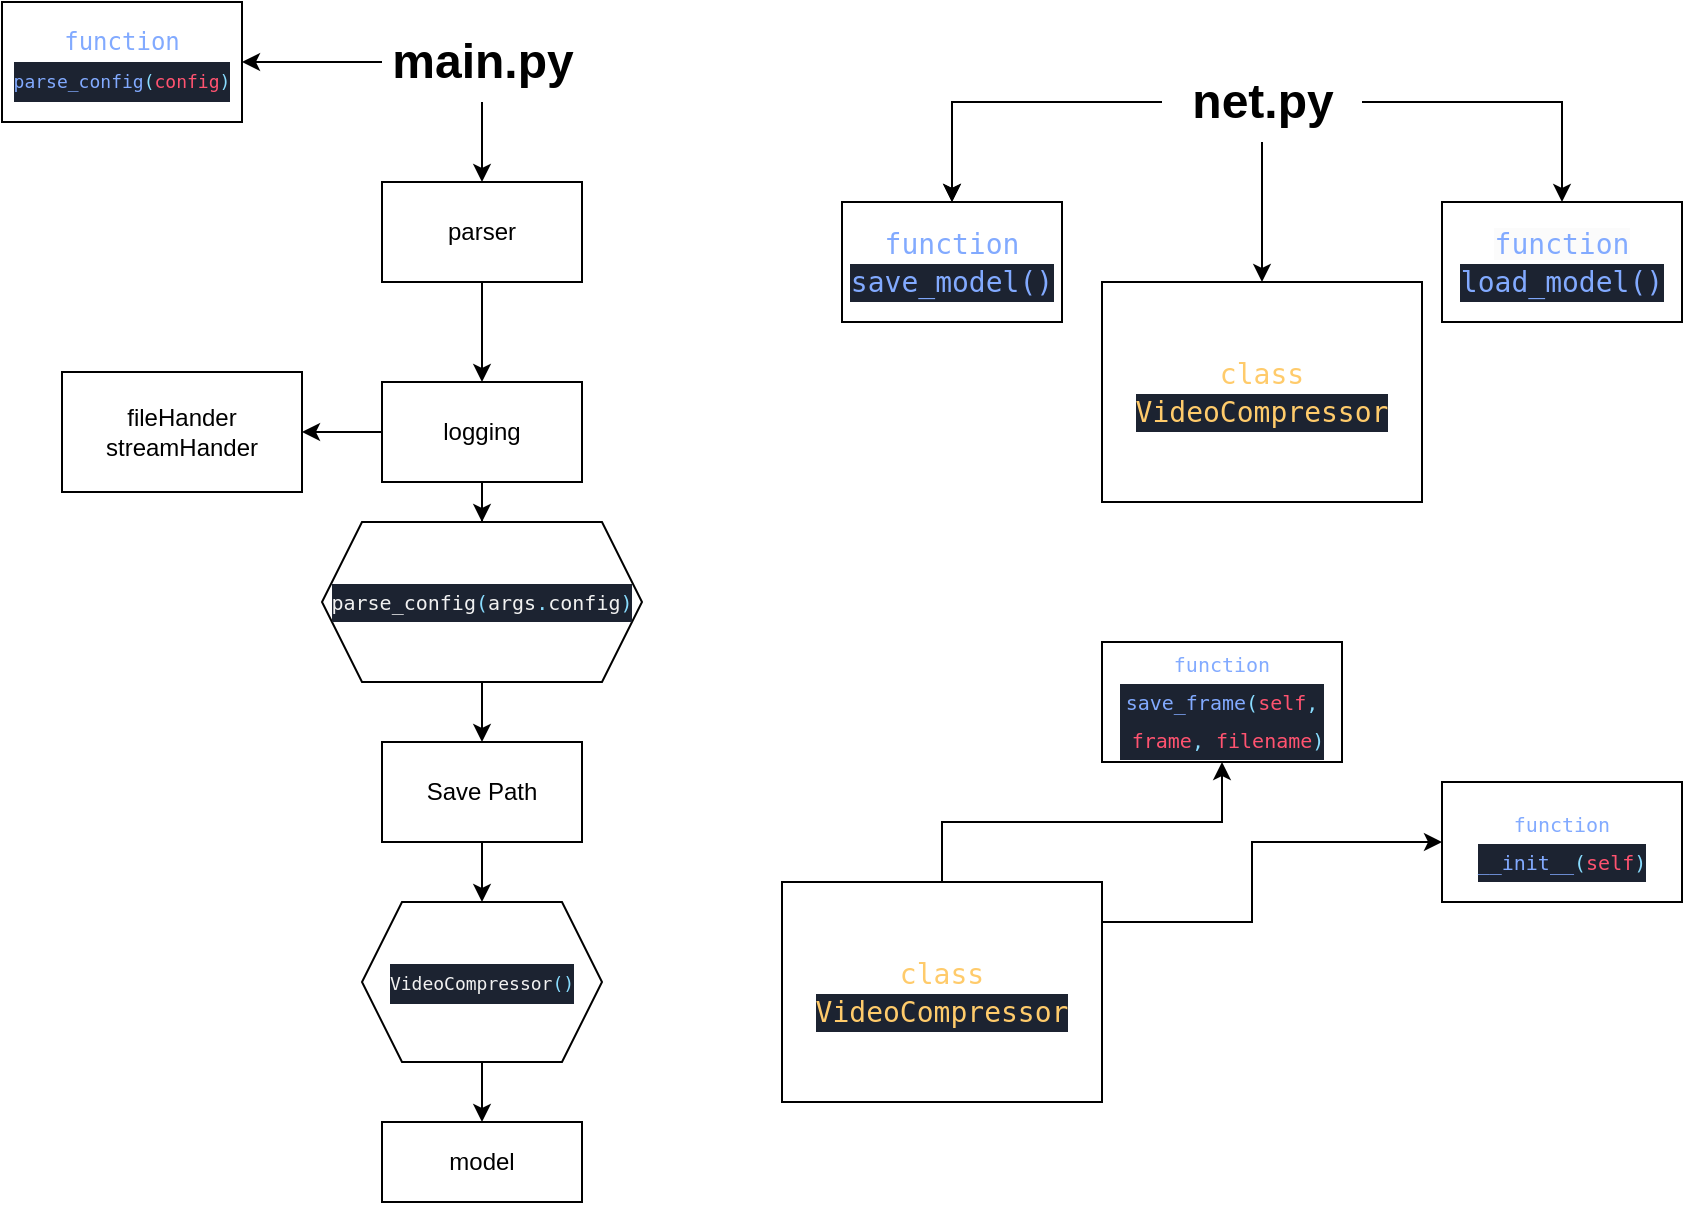 <mxfile version="25.0.1">
  <diagram name="第 1 页" id="HpsvsUy3XgbSGNTfzFCB">
    <mxGraphModel dx="1478" dy="1544" grid="1" gridSize="10" guides="1" tooltips="1" connect="1" arrows="1" fold="1" page="1" pageScale="1" pageWidth="827" pageHeight="1169" math="0" shadow="0">
      <root>
        <mxCell id="0" />
        <mxCell id="1" parent="0" />
        <mxCell id="RNrHDuI6F-FysctBrL8V-6" value="" style="edgeStyle=orthogonalEdgeStyle;rounded=0;orthogonalLoop=1;jettySize=auto;html=1;" parent="1" source="RNrHDuI6F-FysctBrL8V-4" target="RNrHDuI6F-FysctBrL8V-5" edge="1">
          <mxGeometry relative="1" as="geometry" />
        </mxCell>
        <mxCell id="RNrHDuI6F-FysctBrL8V-4" value="parser" style="rounded=0;whiteSpace=wrap;html=1;" parent="1" vertex="1">
          <mxGeometry x="100" y="60" width="100" height="50" as="geometry" />
        </mxCell>
        <mxCell id="RNrHDuI6F-FysctBrL8V-8" value="" style="edgeStyle=orthogonalEdgeStyle;rounded=0;orthogonalLoop=1;jettySize=auto;html=1;" parent="1" source="RNrHDuI6F-FysctBrL8V-5" target="RNrHDuI6F-FysctBrL8V-7" edge="1">
          <mxGeometry relative="1" as="geometry" />
        </mxCell>
        <mxCell id="HRzx6jAXvU5smbXzW3e8-7" style="edgeStyle=orthogonalEdgeStyle;rounded=0;orthogonalLoop=1;jettySize=auto;html=1;entryX=0.5;entryY=0;entryDx=0;entryDy=0;" parent="1" source="RNrHDuI6F-FysctBrL8V-5" target="HRzx6jAXvU5smbXzW3e8-5" edge="1">
          <mxGeometry relative="1" as="geometry" />
        </mxCell>
        <mxCell id="RNrHDuI6F-FysctBrL8V-5" value="logging" style="rounded=0;whiteSpace=wrap;html=1;" parent="1" vertex="1">
          <mxGeometry x="100" y="160" width="100" height="50" as="geometry" />
        </mxCell>
        <mxCell id="RNrHDuI6F-FysctBrL8V-7" value="fileHander&lt;div&gt;streamHander&lt;/div&gt;" style="whiteSpace=wrap;html=1;rounded=0;" parent="1" vertex="1">
          <mxGeometry x="-60" y="155" width="120" height="60" as="geometry" />
        </mxCell>
        <mxCell id="RNrHDuI6F-FysctBrL8V-16" value="" style="edgeStyle=orthogonalEdgeStyle;rounded=0;orthogonalLoop=1;jettySize=auto;html=1;" parent="1" source="RNrHDuI6F-FysctBrL8V-9" target="RNrHDuI6F-FysctBrL8V-15" edge="1">
          <mxGeometry relative="1" as="geometry" />
        </mxCell>
        <mxCell id="RNrHDuI6F-FysctBrL8V-9" value="Save Path" style="rounded=0;whiteSpace=wrap;html=1;" parent="1" vertex="1">
          <mxGeometry x="100" y="340" width="100" height="50" as="geometry" />
        </mxCell>
        <mxCell id="RNrHDuI6F-FysctBrL8V-18" value="" style="edgeStyle=orthogonalEdgeStyle;rounded=0;orthogonalLoop=1;jettySize=auto;html=1;" parent="1" source="RNrHDuI6F-FysctBrL8V-15" target="RNrHDuI6F-FysctBrL8V-17" edge="1">
          <mxGeometry relative="1" as="geometry" />
        </mxCell>
        <mxCell id="RNrHDuI6F-FysctBrL8V-15" value="&lt;div style=&quot;color: rgb(241, 241, 241); background-color: rgb(28, 35, 49); font-family: &amp;quot;Fira Code&amp;quot;, &amp;quot;Droid Sans Mono&amp;quot;, &amp;quot;monospace&amp;quot;, monospace; line-height: 19px; white-space: pre;&quot;&gt;&lt;font style=&quot;font-size: 9px;&quot;&gt;VideoCompressor&lt;span style=&quot;color: rgb(137, 221, 255);&quot;&gt;()&lt;/span&gt;&lt;/font&gt;&lt;/div&gt;" style="shape=hexagon;perimeter=hexagonPerimeter2;whiteSpace=wrap;html=1;fixedSize=1;rounded=0;" parent="1" vertex="1">
          <mxGeometry x="90" y="420" width="120" height="80" as="geometry" />
        </mxCell>
        <mxCell id="RNrHDuI6F-FysctBrL8V-17" value="model" style="whiteSpace=wrap;html=1;rounded=0;" parent="1" vertex="1">
          <mxGeometry x="100" y="530" width="100" height="40" as="geometry" />
        </mxCell>
        <mxCell id="RNrHDuI6F-FysctBrL8V-24" value="" style="edgeStyle=orthogonalEdgeStyle;rounded=0;orthogonalLoop=1;jettySize=auto;html=1;" parent="1" source="RNrHDuI6F-FysctBrL8V-19" target="RNrHDuI6F-FysctBrL8V-4" edge="1">
          <mxGeometry relative="1" as="geometry" />
        </mxCell>
        <mxCell id="HRzx6jAXvU5smbXzW3e8-10" value="" style="edgeStyle=orthogonalEdgeStyle;rounded=0;orthogonalLoop=1;jettySize=auto;html=1;" parent="1" source="RNrHDuI6F-FysctBrL8V-19" target="HRzx6jAXvU5smbXzW3e8-9" edge="1">
          <mxGeometry relative="1" as="geometry" />
        </mxCell>
        <mxCell id="RNrHDuI6F-FysctBrL8V-19" value="main.py" style="text;strokeColor=none;fillColor=none;html=1;fontSize=24;fontStyle=1;verticalAlign=middle;align=center;" parent="1" vertex="1">
          <mxGeometry x="100" y="-20" width="100" height="40" as="geometry" />
        </mxCell>
        <mxCell id="RNrHDuI6F-FysctBrL8V-23" value="" style="edgeStyle=orthogonalEdgeStyle;rounded=0;orthogonalLoop=1;jettySize=auto;html=1;" parent="1" source="RNrHDuI6F-FysctBrL8V-21" target="RNrHDuI6F-FysctBrL8V-22" edge="1">
          <mxGeometry relative="1" as="geometry" />
        </mxCell>
        <mxCell id="RNrHDuI6F-FysctBrL8V-26" value="" style="edgeStyle=orthogonalEdgeStyle;rounded=0;orthogonalLoop=1;jettySize=auto;html=1;" parent="1" source="RNrHDuI6F-FysctBrL8V-21" target="RNrHDuI6F-FysctBrL8V-22" edge="1">
          <mxGeometry relative="1" as="geometry" />
        </mxCell>
        <mxCell id="RNrHDuI6F-FysctBrL8V-28" value="" style="edgeStyle=orthogonalEdgeStyle;rounded=0;orthogonalLoop=1;jettySize=auto;html=1;" parent="1" source="RNrHDuI6F-FysctBrL8V-21" target="RNrHDuI6F-FysctBrL8V-27" edge="1">
          <mxGeometry relative="1" as="geometry" />
        </mxCell>
        <mxCell id="RNrHDuI6F-FysctBrL8V-31" value="" style="edgeStyle=orthogonalEdgeStyle;rounded=0;orthogonalLoop=1;jettySize=auto;html=1;" parent="1" source="RNrHDuI6F-FysctBrL8V-21" target="RNrHDuI6F-FysctBrL8V-30" edge="1">
          <mxGeometry relative="1" as="geometry" />
        </mxCell>
        <mxCell id="RNrHDuI6F-FysctBrL8V-21" value="net.py" style="text;strokeColor=none;fillColor=none;html=1;fontSize=24;fontStyle=1;verticalAlign=middle;align=center;" parent="1" vertex="1">
          <mxGeometry x="490" width="100" height="40" as="geometry" />
        </mxCell>
        <mxCell id="RNrHDuI6F-FysctBrL8V-22" value="&lt;div style=&quot;color: rgb(241, 241, 241); font-family: &amp;quot;Fira Code&amp;quot;, &amp;quot;Droid Sans Mono&amp;quot;, &amp;quot;monospace&amp;quot;, monospace; font-size: 14px; line-height: 19px; white-space: pre;&quot;&gt;&lt;span style=&quot;color: rgb(130, 170, 255);&quot;&gt;function&lt;/span&gt;&lt;/div&gt;&lt;div style=&quot;color: rgb(241, 241, 241); background-color: rgb(28, 35, 49); font-family: &amp;quot;Fira Code&amp;quot;, &amp;quot;Droid Sans Mono&amp;quot;, &amp;quot;monospace&amp;quot;, monospace; font-size: 14px; line-height: 19px; white-space: pre;&quot;&gt;&lt;span style=&quot;color: #82aaff;&quot;&gt;save_model()&lt;/span&gt;&lt;/div&gt;" style="rounded=0;whiteSpace=wrap;html=1;" parent="1" vertex="1">
          <mxGeometry x="330" y="70" width="110" height="60" as="geometry" />
        </mxCell>
        <mxCell id="RNrHDuI6F-FysctBrL8V-27" value="&lt;div style=&quot;color: rgb(241, 241, 241); font-family: &amp;quot;Fira Code&amp;quot;, &amp;quot;Droid Sans Mono&amp;quot;, &amp;quot;monospace&amp;quot;, monospace; font-size: 14px; line-height: 19px; white-space: pre;&quot;&gt;&lt;span style=&quot;color: rgb(130, 170, 255); background-color: rgb(251, 251, 251);&quot;&gt;function&lt;/span&gt;&lt;span style=&quot;color: rgb(130, 170, 255); background-color: rgb(28, 35, 49);&quot;&gt;&lt;/span&gt;&lt;/div&gt;&lt;div style=&quot;color: rgb(241, 241, 241); background-color: rgb(28, 35, 49); font-family: &amp;quot;Fira Code&amp;quot;, &amp;quot;Droid Sans Mono&amp;quot;, &amp;quot;monospace&amp;quot;, monospace; font-size: 14px; line-height: 19px; white-space: pre;&quot;&gt;&lt;span style=&quot;color: #82aaff;&quot;&gt;load_model()&lt;/span&gt;&lt;/div&gt;" style="whiteSpace=wrap;html=1;" parent="1" vertex="1">
          <mxGeometry x="630" y="70" width="120" height="60" as="geometry" />
        </mxCell>
        <mxCell id="RNrHDuI6F-FysctBrL8V-30" value="&lt;div style=&quot;color: rgb(241, 241, 241); font-family: &amp;quot;Fira Code&amp;quot;, &amp;quot;Droid Sans Mono&amp;quot;, &amp;quot;monospace&amp;quot;, monospace; font-size: 14px; line-height: 19px; white-space: pre;&quot;&gt;&lt;span style=&quot;color: rgb(255, 203, 107);&quot;&gt;class&lt;/span&gt;&lt;/div&gt;&lt;div style=&quot;color: rgb(241, 241, 241); background-color: rgb(28, 35, 49); font-family: &amp;quot;Fira Code&amp;quot;, &amp;quot;Droid Sans Mono&amp;quot;, &amp;quot;monospace&amp;quot;, monospace; font-size: 14px; line-height: 19px; white-space: pre;&quot;&gt;&lt;span style=&quot;color: #ffcb6b;&quot;&gt;VideoCompressor&lt;/span&gt;&lt;/div&gt;" style="whiteSpace=wrap;html=1;" parent="1" vertex="1">
          <mxGeometry x="460" y="110" width="160" height="110" as="geometry" />
        </mxCell>
        <mxCell id="HRzx6jAXvU5smbXzW3e8-8" style="edgeStyle=orthogonalEdgeStyle;rounded=0;orthogonalLoop=1;jettySize=auto;html=1;entryX=0.5;entryY=0;entryDx=0;entryDy=0;" parent="1" source="HRzx6jAXvU5smbXzW3e8-5" target="RNrHDuI6F-FysctBrL8V-9" edge="1">
          <mxGeometry relative="1" as="geometry" />
        </mxCell>
        <mxCell id="HRzx6jAXvU5smbXzW3e8-5" value="&lt;div style=&quot;color: rgb(241, 241, 241); background-color: rgb(28, 35, 49); font-family: &amp;quot;Fira Code&amp;quot;, &amp;quot;Droid Sans Mono&amp;quot;, &amp;quot;monospace&amp;quot;, monospace; line-height: 19px; white-space: pre;&quot;&gt;&lt;font style=&quot;font-size: 10px;&quot;&gt;parse_config&lt;span style=&quot;color: rgb(137, 221, 255);&quot;&gt;(&lt;/span&gt;args&lt;span style=&quot;color: rgb(137, 221, 255);&quot;&gt;.&lt;/span&gt;config&lt;span style=&quot;color: rgb(137, 221, 255);&quot;&gt;)&lt;/span&gt;&lt;/font&gt;&lt;/div&gt;" style="shape=hexagon;perimeter=hexagonPerimeter2;whiteSpace=wrap;html=1;fixedSize=1;" parent="1" vertex="1">
          <mxGeometry x="70" y="230" width="160" height="80" as="geometry" />
        </mxCell>
        <mxCell id="HRzx6jAXvU5smbXzW3e8-9" value="&lt;div style=&quot;color: rgb(241, 241, 241); font-family: &amp;quot;Fira Code&amp;quot;, &amp;quot;Droid Sans Mono&amp;quot;, &amp;quot;monospace&amp;quot;, monospace; line-height: 19px; white-space: pre;&quot;&gt;&lt;font style=&quot;font-size: 12px;&quot;&gt;&lt;span style=&quot;color: rgb(130, 170, 255);&quot;&gt;function&lt;/span&gt;&lt;/font&gt;&lt;/div&gt;&lt;div style=&quot;color: rgb(241, 241, 241); background-color: rgb(28, 35, 49); font-family: &amp;quot;Fira Code&amp;quot;, &amp;quot;Droid Sans Mono&amp;quot;, &amp;quot;monospace&amp;quot;, monospace; line-height: 19px; white-space: pre;&quot;&gt;&lt;font style=&quot;font-size: 9px;&quot;&gt;&lt;span style=&quot;color: rgb(130, 170, 255);&quot;&gt;parse_config&lt;/span&gt;&lt;span style=&quot;color: rgb(137, 221, 255);&quot;&gt;(&lt;/span&gt;&lt;span style=&quot;color: rgb(255, 83, 112);&quot;&gt;config&lt;/span&gt;&lt;span style=&quot;color: rgb(137, 221, 255);&quot;&gt;)&lt;/span&gt;&lt;/font&gt;&lt;/div&gt;" style="whiteSpace=wrap;html=1;" parent="1" vertex="1">
          <mxGeometry x="-90" y="-30" width="120" height="60" as="geometry" />
        </mxCell>
        <mxCell id="HRzx6jAXvU5smbXzW3e8-13" value="" style="edgeStyle=orthogonalEdgeStyle;rounded=0;orthogonalLoop=1;jettySize=auto;html=1;" parent="1" source="HRzx6jAXvU5smbXzW3e8-11" target="HRzx6jAXvU5smbXzW3e8-12" edge="1">
          <mxGeometry relative="1" as="geometry" />
        </mxCell>
        <mxCell id="HRzx6jAXvU5smbXzW3e8-15" value="" style="edgeStyle=orthogonalEdgeStyle;rounded=0;orthogonalLoop=1;jettySize=auto;html=1;" parent="1" source="HRzx6jAXvU5smbXzW3e8-11" target="HRzx6jAXvU5smbXzW3e8-14" edge="1">
          <mxGeometry relative="1" as="geometry">
            <Array as="points">
              <mxPoint x="535" y="430" />
              <mxPoint x="535" y="390" />
            </Array>
          </mxGeometry>
        </mxCell>
        <mxCell id="HRzx6jAXvU5smbXzW3e8-11" value="&lt;div style=&quot;color: rgb(241, 241, 241); font-family: &amp;quot;Fira Code&amp;quot;, &amp;quot;Droid Sans Mono&amp;quot;, &amp;quot;monospace&amp;quot;, monospace; font-size: 14px; line-height: 19px; white-space: pre;&quot;&gt;&lt;span style=&quot;color: rgb(255, 203, 107);&quot;&gt;class&lt;/span&gt;&lt;/div&gt;&lt;div style=&quot;color: rgb(241, 241, 241); background-color: rgb(28, 35, 49); font-family: &amp;quot;Fira Code&amp;quot;, &amp;quot;Droid Sans Mono&amp;quot;, &amp;quot;monospace&amp;quot;, monospace; font-size: 14px; line-height: 19px; white-space: pre;&quot;&gt;&lt;span style=&quot;color: #ffcb6b;&quot;&gt;VideoCompressor&lt;/span&gt;&lt;/div&gt;" style="whiteSpace=wrap;html=1;" parent="1" vertex="1">
          <mxGeometry x="300" y="410" width="160" height="110" as="geometry" />
        </mxCell>
        <mxCell id="HRzx6jAXvU5smbXzW3e8-12" value="&lt;div style=&quot;color: rgb(241, 241, 241); font-family: &amp;quot;Fira Code&amp;quot;, &amp;quot;Droid Sans Mono&amp;quot;, &amp;quot;monospace&amp;quot;, monospace; line-height: 19px; white-space: pre;&quot;&gt;&lt;font style=&quot;font-size: 10px;&quot;&gt;&lt;span style=&quot;color: rgb(130, 170, 255);&quot;&gt;function&lt;/span&gt;&lt;/font&gt;&lt;/div&gt;&lt;div style=&quot;color: rgb(241, 241, 241); background-color: rgb(28, 35, 49); font-family: &amp;quot;Fira Code&amp;quot;, &amp;quot;Droid Sans Mono&amp;quot;, &amp;quot;monospace&amp;quot;, monospace; line-height: 19px; white-space: pre;&quot;&gt;&lt;font style=&quot;font-size: 10px;&quot;&gt;&lt;span style=&quot;color: rgb(130, 170, 255);&quot;&gt;save_frame&lt;/span&gt;&lt;span style=&quot;color: rgb(137, 221, 255);&quot;&gt;(&lt;/span&gt;&lt;span style=&quot;color: rgb(255, 83, 112);&quot;&gt;self&lt;/span&gt;&lt;span style=&quot;color: rgb(137, 221, 255);&quot;&gt;,&lt;/span&gt;&lt;/font&gt;&lt;/div&gt;&lt;div style=&quot;color: rgb(241, 241, 241); background-color: rgb(28, 35, 49); font-family: &amp;quot;Fira Code&amp;quot;, &amp;quot;Droid Sans Mono&amp;quot;, &amp;quot;monospace&amp;quot;, monospace; line-height: 19px; white-space: pre;&quot;&gt;&lt;font style=&quot;font-size: 10px;&quot;&gt; &lt;span style=&quot;color: rgb(255, 83, 112);&quot;&gt;frame&lt;/span&gt;&lt;span style=&quot;color: rgb(137, 221, 255);&quot;&gt;,&lt;/span&gt; &lt;span style=&quot;color: rgb(255, 83, 112);&quot;&gt;filename&lt;/span&gt;&lt;span style=&quot;color: rgb(137, 221, 255);&quot;&gt;)&lt;/span&gt;&lt;/font&gt;&lt;/div&gt;" style="whiteSpace=wrap;html=1;" parent="1" vertex="1">
          <mxGeometry x="460" y="290" width="120" height="60" as="geometry" />
        </mxCell>
        <mxCell id="HRzx6jAXvU5smbXzW3e8-14" value="&lt;div style=&quot;color: rgb(241, 241, 241); font-family: &amp;quot;Fira Code&amp;quot;, &amp;quot;Droid Sans Mono&amp;quot;, &amp;quot;monospace&amp;quot;, monospace; line-height: 19px; white-space: pre;&quot;&gt;&lt;font style=&quot;font-size: 10px;&quot;&gt;&lt;span style=&quot;color: rgb(130, 170, 255);&quot;&gt;function&lt;/span&gt;&lt;/font&gt;&lt;/div&gt;&lt;div style=&quot;color: rgb(241, 241, 241); background-color: rgb(28, 35, 49); font-family: &amp;quot;Fira Code&amp;quot;, &amp;quot;Droid Sans Mono&amp;quot;, &amp;quot;monospace&amp;quot;, monospace; line-height: 19px; white-space: pre;&quot;&gt;&lt;font style=&quot;font-size: 10px;&quot;&gt;&lt;span style=&quot;color: rgb(130, 170, 255);&quot;&gt;__init__&lt;/span&gt;&lt;span style=&quot;color: rgb(137, 221, 255);&quot;&gt;(&lt;/span&gt;&lt;span style=&quot;color: rgb(255, 83, 112);&quot;&gt;self&lt;/span&gt;&lt;span style=&quot;color: rgb(137, 221, 255);&quot;&gt;)&lt;/span&gt;&lt;/font&gt;&lt;/div&gt;" style="whiteSpace=wrap;html=1;" parent="1" vertex="1">
          <mxGeometry x="630" y="360" width="120" height="60" as="geometry" />
        </mxCell>
      </root>
    </mxGraphModel>
  </diagram>
</mxfile>
